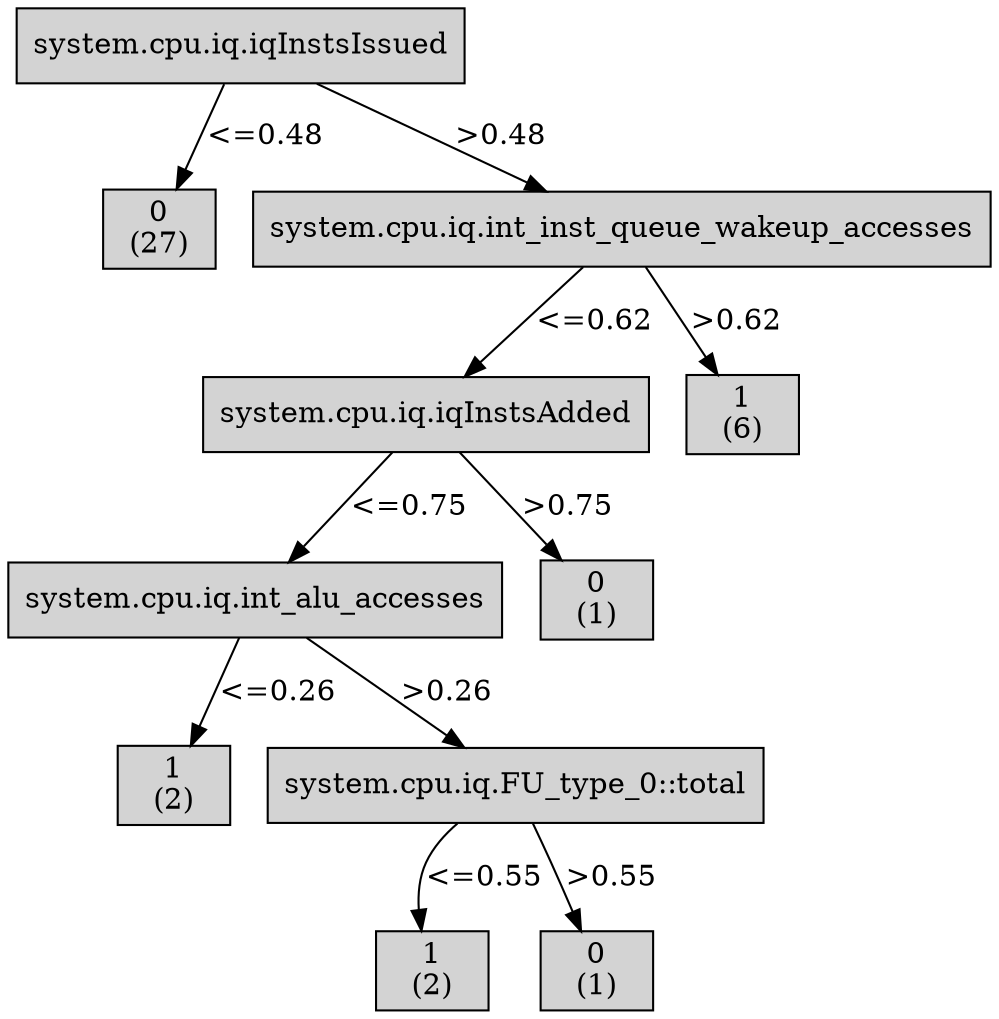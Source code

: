 digraph ID3_Tree {
"0" [shape=box, style=filled, label="system.cpu.iq.iqInstsIssued
", weight=1]
"1" [shape=box, style=filled, label="0
(27)
", weight=2]
0 -> 1 [ label = "<=0.48"];
"2" [shape=box, style=filled, label="system.cpu.iq.int_inst_queue_wakeup_accesses
", weight=2]
0 -> 2 [ label = ">0.48"];
"3" [shape=box, style=filled, label="system.cpu.iq.iqInstsAdded
", weight=3]
2 -> 3 [ label = "<=0.62"];
"4" [shape=box, style=filled, label="system.cpu.iq.int_alu_accesses
", weight=4]
3 -> 4 [ label = "<=0.75"];
"5" [shape=box, style=filled, label="1
(2)
", weight=5]
4 -> 5 [ label = "<=0.26"];
"6" [shape=box, style=filled, label="system.cpu.iq.FU_type_0::total
", weight=5]
4 -> 6 [ label = ">0.26"];
"7" [shape=box, style=filled, label="1
(2)
", weight=6]
6 -> 7 [ label = "<=0.55"];
"8" [shape=box, style=filled, label="0
(1)
", weight=6]
6 -> 8 [ label = ">0.55"];
"9" [shape=box, style=filled, label="0
(1)
", weight=4]
3 -> 9 [ label = ">0.75"];
"10" [shape=box, style=filled, label="1
(6)
", weight=3]
2 -> 10 [ label = ">0.62"];
{rank=same; 0;};
{rank=same; 1;2;};
{rank=same; 3;10;};
{rank=same; 4;9;};
{rank=same; 5;6;};
{rank=same; 7;8;};
}